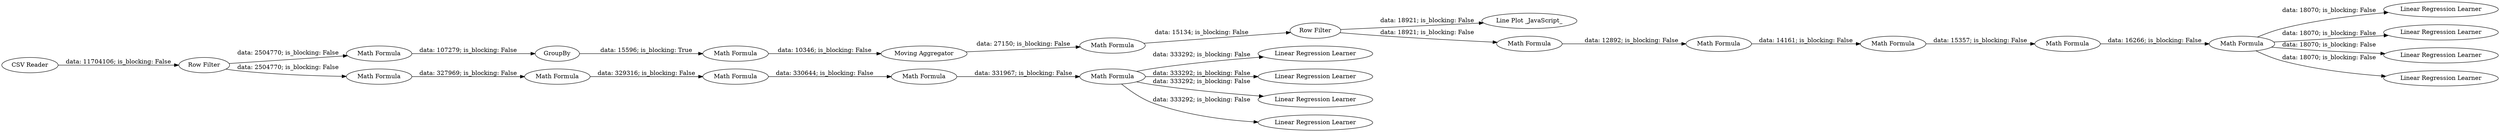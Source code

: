 digraph {
	"-3999693028777884299_1" [label="CSV Reader"]
	"-3999693028777884299_8" [label="Linear Regression Learner"]
	"-3999693028777884299_21" [label="Math Formula"]
	"-3999693028777884299_17" [label="Row Filter"]
	"-3999693028777884299_26" [label="Linear Regression Learner"]
	"-3999693028777884299_16" [label="Math Formula"]
	"-3999693028777884299_23" [label="Math Formula"]
	"-3999693028777884299_22" [label="Math Formula"]
	"-3999693028777884299_27" [label="Linear Regression Learner"]
	"-3999693028777884299_15" [label="Moving Aggregator"]
	"-3999693028777884299_6" [label="Math Formula"]
	"-3999693028777884299_12" [label="Math Formula"]
	"-3999693028777884299_9" [label="Linear Regression Learner"]
	"-3999693028777884299_3" [label="Math Formula"]
	"-3999693028777884299_11" [label="Linear Regression Learner"]
	"-3999693028777884299_4" [label="Math Formula"]
	"-3999693028777884299_10" [label="Linear Regression Learner"]
	"-3999693028777884299_25" [label="Linear Regression Learner"]
	"-3999693028777884299_18" [label="Line Plot _JavaScript_"]
	"-3999693028777884299_7" [label="Math Formula"]
	"-3999693028777884299_19" [label="Math Formula"]
	"-3999693028777884299_5" [label="Math Formula"]
	"-3999693028777884299_24" [label="Linear Regression Learner"]
	"-3999693028777884299_13" [label=GroupBy]
	"-3999693028777884299_14" [label="Math Formula"]
	"-3999693028777884299_20" [label="Math Formula"]
	"-3999693028777884299_2" [label="Row Filter"]
	"-3999693028777884299_3" -> "-3999693028777884299_4" [label="data: 327969; is_blocking: False"]
	"-3999693028777884299_23" -> "-3999693028777884299_24" [label="data: 18070; is_blocking: False"]
	"-3999693028777884299_23" -> "-3999693028777884299_26" [label="data: 18070; is_blocking: False"]
	"-3999693028777884299_16" -> "-3999693028777884299_17" [label="data: 15134; is_blocking: False"]
	"-3999693028777884299_23" -> "-3999693028777884299_25" [label="data: 18070; is_blocking: False"]
	"-3999693028777884299_4" -> "-3999693028777884299_5" [label="data: 329316; is_blocking: False"]
	"-3999693028777884299_14" -> "-3999693028777884299_15" [label="data: 10346; is_blocking: False"]
	"-3999693028777884299_5" -> "-3999693028777884299_6" [label="data: 330644; is_blocking: False"]
	"-3999693028777884299_23" -> "-3999693028777884299_27" [label="data: 18070; is_blocking: False"]
	"-3999693028777884299_19" -> "-3999693028777884299_20" [label="data: 12892; is_blocking: False"]
	"-3999693028777884299_6" -> "-3999693028777884299_7" [label="data: 331967; is_blocking: False"]
	"-3999693028777884299_2" -> "-3999693028777884299_12" [label="data: 2504770; is_blocking: False"]
	"-3999693028777884299_1" -> "-3999693028777884299_2" [label="data: 11704106; is_blocking: False"]
	"-3999693028777884299_15" -> "-3999693028777884299_16" [label="data: 27150; is_blocking: False"]
	"-3999693028777884299_20" -> "-3999693028777884299_21" [label="data: 14161; is_blocking: False"]
	"-3999693028777884299_13" -> "-3999693028777884299_14" [label="data: 15596; is_blocking: True"]
	"-3999693028777884299_2" -> "-3999693028777884299_3" [label="data: 2504770; is_blocking: False"]
	"-3999693028777884299_7" -> "-3999693028777884299_10" [label="data: 333292; is_blocking: False"]
	"-3999693028777884299_12" -> "-3999693028777884299_13" [label="data: 107279; is_blocking: False"]
	"-3999693028777884299_22" -> "-3999693028777884299_23" [label="data: 16266; is_blocking: False"]
	"-3999693028777884299_7" -> "-3999693028777884299_9" [label="data: 333292; is_blocking: False"]
	"-3999693028777884299_7" -> "-3999693028777884299_8" [label="data: 333292; is_blocking: False"]
	"-3999693028777884299_17" -> "-3999693028777884299_18" [label="data: 18921; is_blocking: False"]
	"-3999693028777884299_7" -> "-3999693028777884299_11" [label="data: 333292; is_blocking: False"]
	"-3999693028777884299_21" -> "-3999693028777884299_22" [label="data: 15357; is_blocking: False"]
	"-3999693028777884299_17" -> "-3999693028777884299_19" [label="data: 18921; is_blocking: False"]
	rankdir=LR
}

